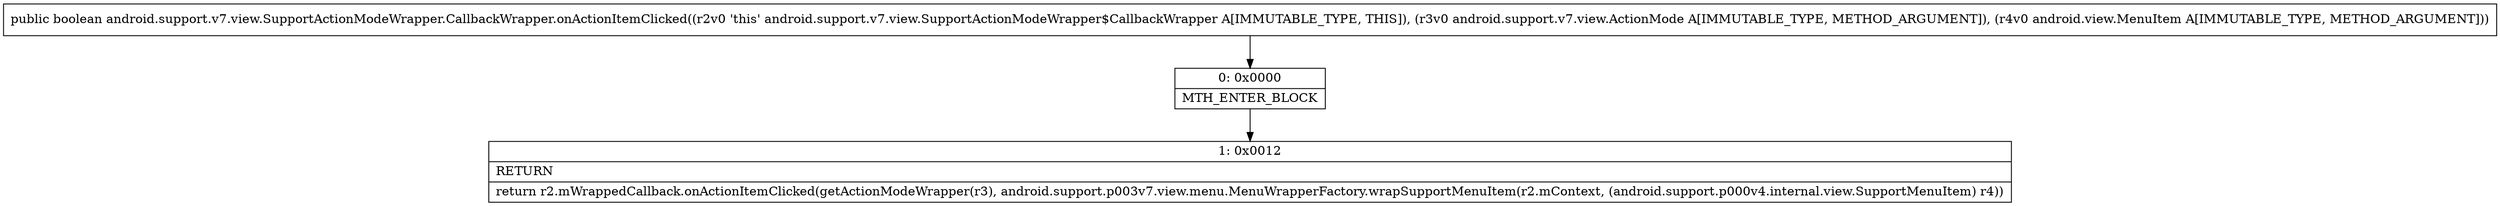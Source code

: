 digraph "CFG forandroid.support.v7.view.SupportActionModeWrapper.CallbackWrapper.onActionItemClicked(Landroid\/support\/v7\/view\/ActionMode;Landroid\/view\/MenuItem;)Z" {
Node_0 [shape=record,label="{0\:\ 0x0000|MTH_ENTER_BLOCK\l}"];
Node_1 [shape=record,label="{1\:\ 0x0012|RETURN\l|return r2.mWrappedCallback.onActionItemClicked(getActionModeWrapper(r3), android.support.p003v7.view.menu.MenuWrapperFactory.wrapSupportMenuItem(r2.mContext, (android.support.p000v4.internal.view.SupportMenuItem) r4))\l}"];
MethodNode[shape=record,label="{public boolean android.support.v7.view.SupportActionModeWrapper.CallbackWrapper.onActionItemClicked((r2v0 'this' android.support.v7.view.SupportActionModeWrapper$CallbackWrapper A[IMMUTABLE_TYPE, THIS]), (r3v0 android.support.v7.view.ActionMode A[IMMUTABLE_TYPE, METHOD_ARGUMENT]), (r4v0 android.view.MenuItem A[IMMUTABLE_TYPE, METHOD_ARGUMENT])) }"];
MethodNode -> Node_0;
Node_0 -> Node_1;
}

